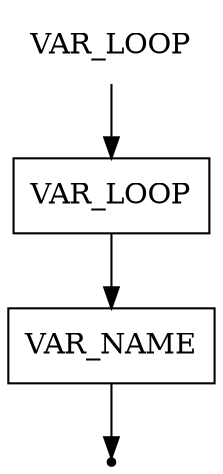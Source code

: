 digraph VAR_LOOP {
    start [label=VAR_LOOP shape=plaintext]
    var_loop [label=VAR_LOOP shape=box]
    var_name [label=VAR_NAME shape=box]
    end [label="" shape=point]

    start -> var_loop
    var_loop -> var_name
    var_name -> end
}